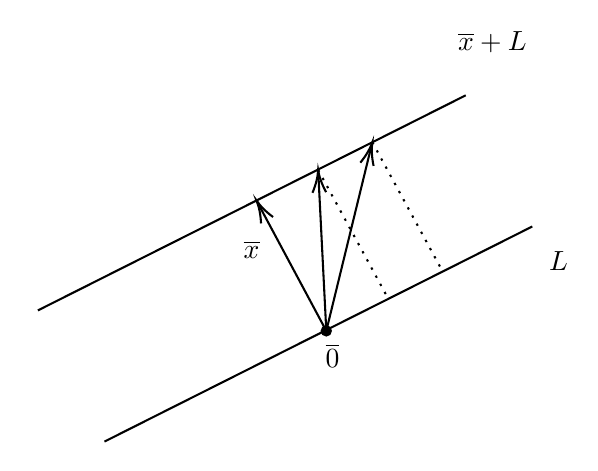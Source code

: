 

\tikzset{every picture/.style={line width=0.75pt}} %set default line width to 0.75pt        

\begin{tikzpicture}[x=0.75pt,y=0.75pt,yscale=-1,xscale=1]
%uncomment if require: \path (0,209); %set diagram left start at 0, and has height of 209

%Straight Lines [id:da37997788176984004] 
\draw    (37.06,205.5) -- (243.17,101.87) ;
%Straight Lines [id:da8211496949654302] 
\draw    (5,142.29) -- (211.11,38.67) ;
%Straight Lines [id:da3798295046658431] 
\draw    (143.93,152.16) -- (111.17,90.99) ;
\draw [shift={(110.23,89.22)}, rotate = 421.83] [color={rgb, 255:red, 0; green, 0; blue, 0 }  ][line width=0.75]    (10.93,-3.29) .. controls (6.95,-1.4) and (3.31,-0.3) .. (0,0) .. controls (3.31,0.3) and (6.95,1.4) .. (10.93,3.29)   ;
%Straight Lines [id:da29382788771596324] 
\draw    (143.93,152.16) -- (140.1,76.56) ;
\draw [shift={(140,74.57)}, rotate = 447.1] [color={rgb, 255:red, 0; green, 0; blue, 0 }  ][line width=0.75]    (10.93,-3.29) .. controls (6.95,-1.4) and (3.31,-0.3) .. (0,0) .. controls (3.31,0.3) and (6.95,1.4) .. (10.93,3.29)   ;
%Straight Lines [id:da3267893165697138] 
\draw    (143.93,152.16) -- (165.63,63.23) ;
\draw [shift={(166.11,61.28)}, rotate = 463.71] [color={rgb, 255:red, 0; green, 0; blue, 0 }  ][line width=0.75]    (10.93,-3.29) .. controls (6.95,-1.4) and (3.31,-0.3) .. (0,0) .. controls (3.31,0.3) and (6.95,1.4) .. (10.93,3.29)   ;
%Straight Lines [id:da9722982498219508] 
\draw  [dash pattern={on 0.84pt off 2.51pt}]  (140,74.57) -- (173.89,136.86) ;
%Straight Lines [id:da3021813510484561] 
\draw  [dash pattern={on 0.84pt off 2.51pt}]  (166.11,61.28) -- (200,123.57) ;
%Shape: Ellipse [id:dp9613808708638505] 
\draw  [color={rgb, 255:red, 0; green, 0; blue, 0 }  ,draw opacity=1 ][fill={rgb, 255:red, 0; green, 0; blue, 0 }  ,fill opacity=1 ] (141.72,152.16) .. controls (141.72,150.94) and (142.71,149.95) .. (143.93,149.95) .. controls (145.15,149.95) and (146.14,150.94) .. (146.14,152.16) .. controls (146.14,153.38) and (145.15,154.37) .. (143.93,154.37) .. controls (142.71,154.37) and (141.72,153.38) .. (141.72,152.16) -- cycle ;

% Text Node
\draw (249.76,112.69) node [anchor=north west][inner sep=0.75pt]    {$L$};
% Text Node
\draw (205.99,6.58) node [anchor=north west][inner sep=0.75pt]    {$\overline{x} +L$};
% Text Node
\draw (102.63,107.4) node [anchor=north west][inner sep=0.75pt]    {$\overline{x}$};
% Text Node
\draw (142.11,157.09) node [anchor=north west][inner sep=0.75pt]    {$\overline{0}$};


\end{tikzpicture}
 
